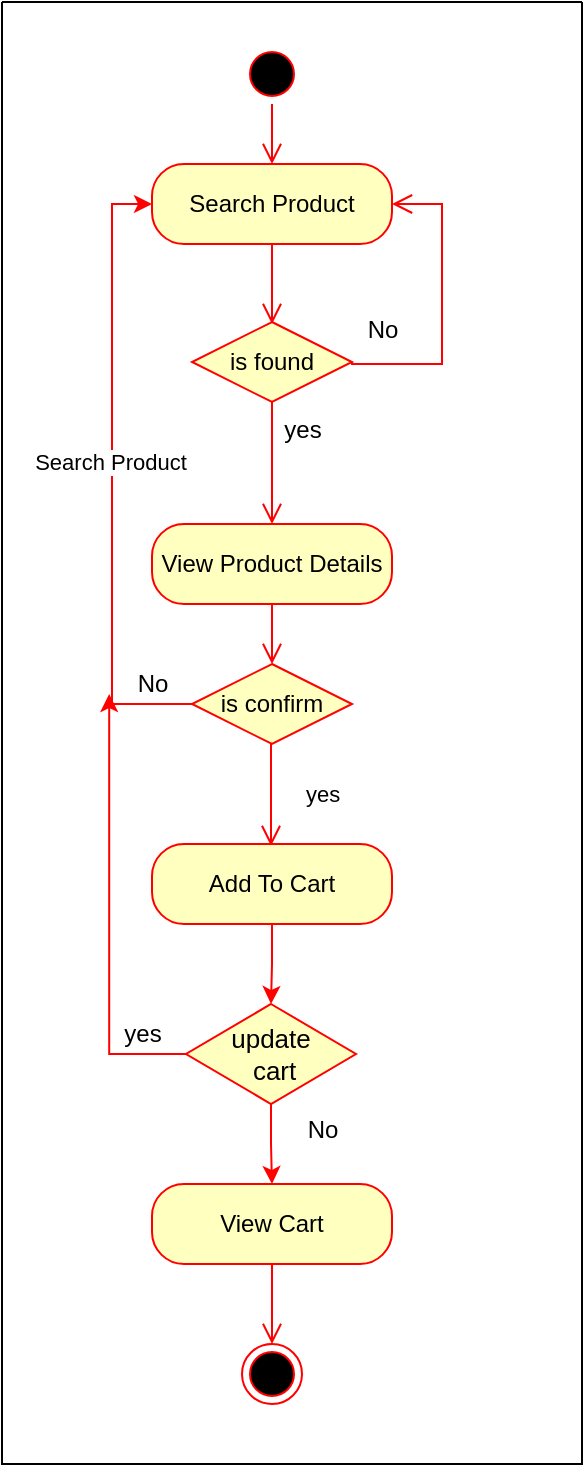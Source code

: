 <mxfile version="21.6.8" type="device">
  <diagram name="Page-1" id="-yEJAdqewnoO7tm1qCXs">
    <mxGraphModel dx="1036" dy="623" grid="1" gridSize="10" guides="1" tooltips="1" connect="1" arrows="1" fold="1" page="1" pageScale="1" pageWidth="850" pageHeight="1100" math="0" shadow="0">
      <root>
        <mxCell id="0" />
        <mxCell id="1" parent="0" />
        <mxCell id="sYzlG4Dx4ETgIyypyKon-1" value="" style="ellipse;html=1;shape=startState;fillColor=#000000;strokeColor=#ff0000;" parent="1" vertex="1">
          <mxGeometry x="380" y="180" width="30" height="30" as="geometry" />
        </mxCell>
        <mxCell id="sYzlG4Dx4ETgIyypyKon-2" value="" style="edgeStyle=orthogonalEdgeStyle;html=1;verticalAlign=bottom;endArrow=open;endSize=8;strokeColor=#FF0000;rounded=0;" parent="1" edge="1">
          <mxGeometry relative="1" as="geometry">
            <mxPoint x="395" y="240" as="targetPoint" />
            <mxPoint x="395" y="210" as="sourcePoint" />
          </mxGeometry>
        </mxCell>
        <mxCell id="sYzlG4Dx4ETgIyypyKon-3" value="Search Product" style="rounded=1;whiteSpace=wrap;html=1;arcSize=40;fontColor=#000000;fillColor=#ffffc0;strokeColor=#ff0000;" parent="1" vertex="1">
          <mxGeometry x="335" y="240" width="120" height="40" as="geometry" />
        </mxCell>
        <mxCell id="sYzlG4Dx4ETgIyypyKon-4" value="" style="edgeStyle=orthogonalEdgeStyle;html=1;verticalAlign=bottom;endArrow=open;endSize=8;strokeColor=#FF0000;rounded=0;" parent="1" source="sYzlG4Dx4ETgIyypyKon-3" edge="1">
          <mxGeometry relative="1" as="geometry">
            <mxPoint x="395" y="320" as="targetPoint" />
          </mxGeometry>
        </mxCell>
        <mxCell id="sYzlG4Dx4ETgIyypyKon-5" value="is found" style="rhombus;whiteSpace=wrap;html=1;fontColor=#000000;fillColor=#ffffc0;strokeColor=#ff0000;" parent="1" vertex="1">
          <mxGeometry x="355" y="319" width="80" height="40" as="geometry" />
        </mxCell>
        <mxCell id="sYzlG4Dx4ETgIyypyKon-6" value="" style="edgeStyle=orthogonalEdgeStyle;html=1;align=left;verticalAlign=bottom;endArrow=open;endSize=8;strokeColor=#FF0000;rounded=0;entryX=1;entryY=0.5;entryDx=0;entryDy=0;" parent="1" target="sYzlG4Dx4ETgIyypyKon-3" edge="1">
          <mxGeometry x="-1" relative="1" as="geometry">
            <mxPoint x="535" y="359" as="targetPoint" />
            <mxPoint x="435" y="339" as="sourcePoint" />
            <Array as="points">
              <mxPoint x="435" y="340" />
              <mxPoint x="480" y="340" />
              <mxPoint x="480" y="260" />
            </Array>
          </mxGeometry>
        </mxCell>
        <mxCell id="sYzlG4Dx4ETgIyypyKon-7" value="" style="edgeStyle=orthogonalEdgeStyle;html=1;align=left;verticalAlign=top;endArrow=open;endSize=8;strokeColor=#FF0000;rounded=0;" parent="1" source="sYzlG4Dx4ETgIyypyKon-5" edge="1">
          <mxGeometry x="-1" relative="1" as="geometry">
            <mxPoint x="395" y="420" as="targetPoint" />
          </mxGeometry>
        </mxCell>
        <mxCell id="sYzlG4Dx4ETgIyypyKon-10" value="View Product Details" style="rounded=1;whiteSpace=wrap;html=1;arcSize=40;fontColor=#000000;fillColor=#ffffc0;strokeColor=#ff0000;" parent="1" vertex="1">
          <mxGeometry x="335" y="420" width="120" height="40" as="geometry" />
        </mxCell>
        <mxCell id="sYzlG4Dx4ETgIyypyKon-11" value="" style="edgeStyle=orthogonalEdgeStyle;html=1;verticalAlign=bottom;endArrow=open;endSize=8;strokeColor=#FF0000;rounded=0;" parent="1" source="sYzlG4Dx4ETgIyypyKon-10" edge="1">
          <mxGeometry relative="1" as="geometry">
            <mxPoint x="395" y="490" as="targetPoint" />
          </mxGeometry>
        </mxCell>
        <mxCell id="sYzlG4Dx4ETgIyypyKon-17" style="edgeStyle=orthogonalEdgeStyle;rounded=0;orthogonalLoop=1;jettySize=auto;html=1;entryX=0;entryY=0.5;entryDx=0;entryDy=0;exitX=0;exitY=0.5;exitDx=0;exitDy=0;strokeColor=#FF0000;" parent="1" source="sYzlG4Dx4ETgIyypyKon-12" target="sYzlG4Dx4ETgIyypyKon-3" edge="1">
          <mxGeometry relative="1" as="geometry" />
        </mxCell>
        <mxCell id="sYzlG4Dx4ETgIyypyKon-18" value="Search Product" style="edgeLabel;html=1;align=center;verticalAlign=middle;resizable=0;points=[];" parent="sYzlG4Dx4ETgIyypyKon-17" vertex="1" connectable="0">
          <mxGeometry x="0.041" y="1" relative="1" as="geometry">
            <mxPoint as="offset" />
          </mxGeometry>
        </mxCell>
        <mxCell id="sYzlG4Dx4ETgIyypyKon-12" value="is confirm" style="rhombus;whiteSpace=wrap;html=1;fontColor=#000000;fillColor=#ffffc0;strokeColor=#ff0000;" parent="1" vertex="1">
          <mxGeometry x="355" y="490" width="80" height="40" as="geometry" />
        </mxCell>
        <mxCell id="sYzlG4Dx4ETgIyypyKon-14" value="yes" style="edgeStyle=orthogonalEdgeStyle;html=1;align=left;verticalAlign=top;endArrow=open;endSize=8;strokeColor=#FF0000;rounded=0;" parent="1" edge="1">
          <mxGeometry x="-0.529" y="15" relative="1" as="geometry">
            <mxPoint x="394.5" y="581" as="targetPoint" />
            <mxPoint x="394.5" y="530" as="sourcePoint" />
            <mxPoint as="offset" />
          </mxGeometry>
        </mxCell>
        <mxCell id="sYzlG4Dx4ETgIyypyKon-38" value="" style="edgeStyle=orthogonalEdgeStyle;rounded=0;orthogonalLoop=1;jettySize=auto;html=1;strokeColor=#FF0000;" parent="1" source="sYzlG4Dx4ETgIyypyKon-15" target="sYzlG4Dx4ETgIyypyKon-24" edge="1">
          <mxGeometry relative="1" as="geometry" />
        </mxCell>
        <mxCell id="sYzlG4Dx4ETgIyypyKon-15" value="Add To Cart" style="rounded=1;whiteSpace=wrap;html=1;arcSize=40;fontColor=#000000;fillColor=#ffffc0;strokeColor=#ff0000;" parent="1" vertex="1">
          <mxGeometry x="335" y="580" width="120" height="40" as="geometry" />
        </mxCell>
        <mxCell id="sYzlG4Dx4ETgIyypyKon-19" value="No" style="text;html=1;align=center;verticalAlign=middle;resizable=0;points=[];autosize=1;strokeColor=none;fillColor=none;" parent="1" vertex="1">
          <mxGeometry x="315" y="485" width="40" height="30" as="geometry" />
        </mxCell>
        <mxCell id="sYzlG4Dx4ETgIyypyKon-31" style="edgeStyle=orthogonalEdgeStyle;rounded=0;orthogonalLoop=1;jettySize=auto;html=1;exitX=0;exitY=0.5;exitDx=0;exitDy=0;entryX=-0.035;entryY=0.667;entryDx=0;entryDy=0;entryPerimeter=0;strokeColor=#FF0000;" parent="1" source="sYzlG4Dx4ETgIyypyKon-24" target="sYzlG4Dx4ETgIyypyKon-19" edge="1">
          <mxGeometry relative="1" as="geometry" />
        </mxCell>
        <mxCell id="sYzlG4Dx4ETgIyypyKon-39" value="" style="edgeStyle=orthogonalEdgeStyle;rounded=0;orthogonalLoop=1;jettySize=auto;html=1;strokeColor=#FF0000;" parent="1" source="sYzlG4Dx4ETgIyypyKon-24" target="sYzlG4Dx4ETgIyypyKon-35" edge="1">
          <mxGeometry relative="1" as="geometry" />
        </mxCell>
        <mxCell id="sYzlG4Dx4ETgIyypyKon-24" value="&lt;font style=&quot;font-size: 13px;&quot;&gt;update&lt;br&gt;&amp;nbsp;cart&lt;/font&gt;" style="rhombus;whiteSpace=wrap;html=1;fontColor=#000000;fillColor=#ffffc0;strokeColor=#ff0000;" parent="1" vertex="1">
          <mxGeometry x="352" y="660" width="85" height="50" as="geometry" />
        </mxCell>
        <mxCell id="sYzlG4Dx4ETgIyypyKon-32" value="yes" style="text;html=1;align=center;verticalAlign=middle;resizable=0;points=[];autosize=1;strokeColor=none;fillColor=none;" parent="1" vertex="1">
          <mxGeometry x="310" y="660" width="40" height="30" as="geometry" />
        </mxCell>
        <mxCell id="sYzlG4Dx4ETgIyypyKon-33" value="" style="swimlane;startSize=0;" parent="1" vertex="1">
          <mxGeometry x="260" y="159" width="290" height="731" as="geometry" />
        </mxCell>
        <mxCell id="sYzlG4Dx4ETgIyypyKon-27" value="" style="ellipse;html=1;shape=endState;fillColor=#000000;strokeColor=#ff0000;" parent="sYzlG4Dx4ETgIyypyKon-33" vertex="1">
          <mxGeometry x="120" y="671" width="30" height="30" as="geometry" />
        </mxCell>
        <mxCell id="sYzlG4Dx4ETgIyypyKon-35" value="View Cart" style="rounded=1;whiteSpace=wrap;html=1;arcSize=40;fontColor=#000000;fillColor=#ffffc0;strokeColor=#ff0000;" parent="sYzlG4Dx4ETgIyypyKon-33" vertex="1">
          <mxGeometry x="75" y="591" width="120" height="40" as="geometry" />
        </mxCell>
        <mxCell id="sYzlG4Dx4ETgIyypyKon-36" value="" style="edgeStyle=orthogonalEdgeStyle;html=1;verticalAlign=bottom;endArrow=open;endSize=8;strokeColor=#FF0000;rounded=0;" parent="sYzlG4Dx4ETgIyypyKon-33" source="sYzlG4Dx4ETgIyypyKon-35" edge="1">
          <mxGeometry relative="1" as="geometry">
            <mxPoint x="135" y="671" as="targetPoint" />
          </mxGeometry>
        </mxCell>
        <mxCell id="sYzlG4Dx4ETgIyypyKon-40" value="No" style="text;html=1;align=center;verticalAlign=middle;resizable=0;points=[];autosize=1;strokeColor=none;fillColor=none;" parent="1" vertex="1">
          <mxGeometry x="400" y="708" width="40" height="30" as="geometry" />
        </mxCell>
        <mxCell id="v5WGYH7IWQpix_EGuU7a-1" value="No" style="text;html=1;align=center;verticalAlign=middle;resizable=0;points=[];autosize=1;strokeColor=none;fillColor=none;" vertex="1" parent="1">
          <mxGeometry x="430" y="308" width="40" height="30" as="geometry" />
        </mxCell>
        <mxCell id="v5WGYH7IWQpix_EGuU7a-2" value="yes" style="text;html=1;align=center;verticalAlign=middle;resizable=0;points=[];autosize=1;strokeColor=none;fillColor=none;" vertex="1" parent="1">
          <mxGeometry x="390" y="358" width="40" height="30" as="geometry" />
        </mxCell>
      </root>
    </mxGraphModel>
  </diagram>
</mxfile>
